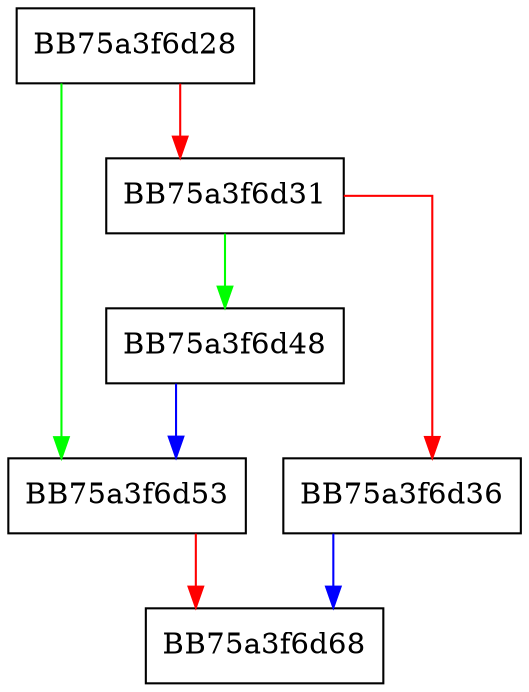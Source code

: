 digraph memcpy_s {
  node [shape="box"];
  graph [splines=ortho];
  BB75a3f6d28 -> BB75a3f6d53 [color="green"];
  BB75a3f6d28 -> BB75a3f6d31 [color="red"];
  BB75a3f6d31 -> BB75a3f6d48 [color="green"];
  BB75a3f6d31 -> BB75a3f6d36 [color="red"];
  BB75a3f6d36 -> BB75a3f6d68 [color="blue"];
  BB75a3f6d48 -> BB75a3f6d53 [color="blue"];
  BB75a3f6d53 -> BB75a3f6d68 [color="red"];
}